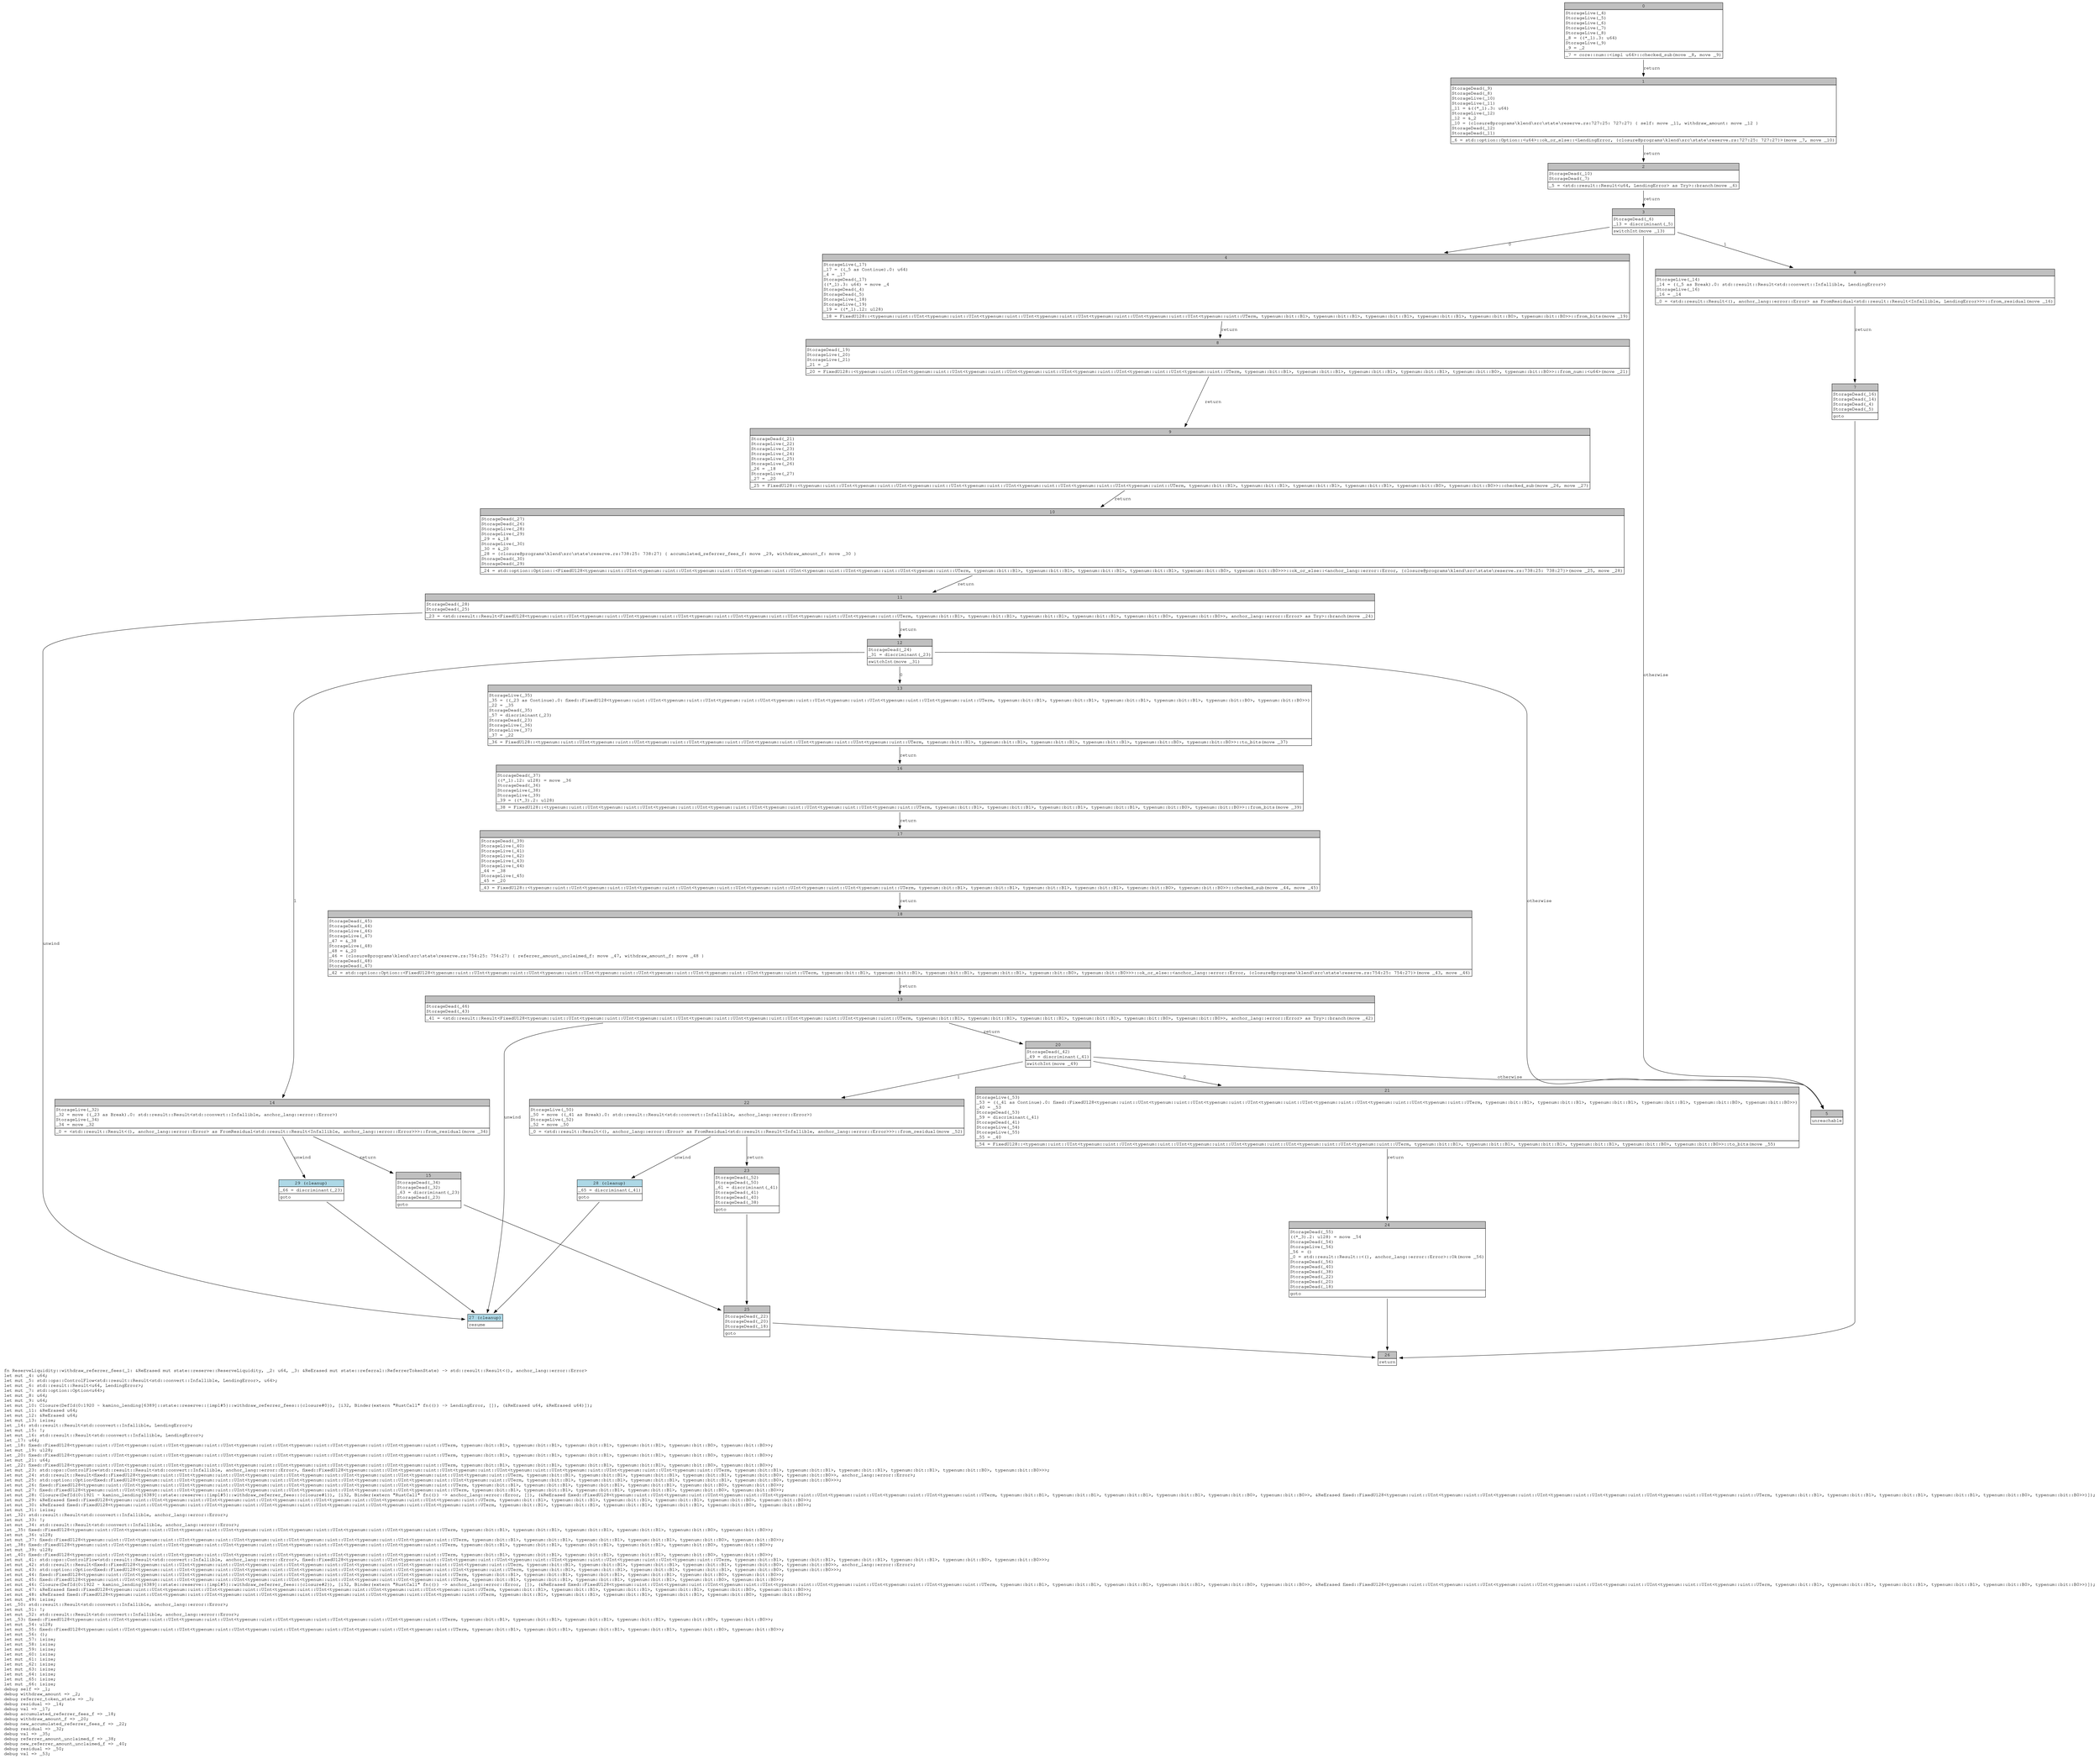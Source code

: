 digraph Mir_0_1919 {
    graph [fontname="Courier, monospace"];
    node [fontname="Courier, monospace"];
    edge [fontname="Courier, monospace"];
    label=<fn ReserveLiquidity::withdraw_referrer_fees(_1: &amp;ReErased mut state::reserve::ReserveLiquidity, _2: u64, _3: &amp;ReErased mut state::referral::ReferrerTokenState) -&gt; std::result::Result&lt;(), anchor_lang::error::Error&gt;<br align="left"/>let mut _4: u64;<br align="left"/>let mut _5: std::ops::ControlFlow&lt;std::result::Result&lt;std::convert::Infallible, LendingError&gt;, u64&gt;;<br align="left"/>let mut _6: std::result::Result&lt;u64, LendingError&gt;;<br align="left"/>let mut _7: std::option::Option&lt;u64&gt;;<br align="left"/>let mut _8: u64;<br align="left"/>let mut _9: u64;<br align="left"/>let mut _10: Closure(DefId(0:1920 ~ kamino_lending[6389]::state::reserve::{impl#5}::withdraw_referrer_fees::{closure#0}), [i32, Binder(extern &quot;RustCall&quot; fn(()) -&gt; LendingError, []), (&amp;ReErased u64, &amp;ReErased u64)]);<br align="left"/>let mut _11: &amp;ReErased u64;<br align="left"/>let mut _12: &amp;ReErased u64;<br align="left"/>let mut _13: isize;<br align="left"/>let _14: std::result::Result&lt;std::convert::Infallible, LendingError&gt;;<br align="left"/>let mut _15: !;<br align="left"/>let mut _16: std::result::Result&lt;std::convert::Infallible, LendingError&gt;;<br align="left"/>let _17: u64;<br align="left"/>let _18: fixed::FixedU128&lt;typenum::uint::UInt&lt;typenum::uint::UInt&lt;typenum::uint::UInt&lt;typenum::uint::UInt&lt;typenum::uint::UInt&lt;typenum::uint::UInt&lt;typenum::uint::UTerm, typenum::bit::B1&gt;, typenum::bit::B1&gt;, typenum::bit::B1&gt;, typenum::bit::B1&gt;, typenum::bit::B0&gt;, typenum::bit::B0&gt;&gt;;<br align="left"/>let mut _19: u128;<br align="left"/>let _20: fixed::FixedU128&lt;typenum::uint::UInt&lt;typenum::uint::UInt&lt;typenum::uint::UInt&lt;typenum::uint::UInt&lt;typenum::uint::UInt&lt;typenum::uint::UInt&lt;typenum::uint::UTerm, typenum::bit::B1&gt;, typenum::bit::B1&gt;, typenum::bit::B1&gt;, typenum::bit::B1&gt;, typenum::bit::B0&gt;, typenum::bit::B0&gt;&gt;;<br align="left"/>let mut _21: u64;<br align="left"/>let _22: fixed::FixedU128&lt;typenum::uint::UInt&lt;typenum::uint::UInt&lt;typenum::uint::UInt&lt;typenum::uint::UInt&lt;typenum::uint::UInt&lt;typenum::uint::UInt&lt;typenum::uint::UTerm, typenum::bit::B1&gt;, typenum::bit::B1&gt;, typenum::bit::B1&gt;, typenum::bit::B1&gt;, typenum::bit::B0&gt;, typenum::bit::B0&gt;&gt;;<br align="left"/>let mut _23: std::ops::ControlFlow&lt;std::result::Result&lt;std::convert::Infallible, anchor_lang::error::Error&gt;, fixed::FixedU128&lt;typenum::uint::UInt&lt;typenum::uint::UInt&lt;typenum::uint::UInt&lt;typenum::uint::UInt&lt;typenum::uint::UInt&lt;typenum::uint::UInt&lt;typenum::uint::UTerm, typenum::bit::B1&gt;, typenum::bit::B1&gt;, typenum::bit::B1&gt;, typenum::bit::B1&gt;, typenum::bit::B0&gt;, typenum::bit::B0&gt;&gt;&gt;;<br align="left"/>let mut _24: std::result::Result&lt;fixed::FixedU128&lt;typenum::uint::UInt&lt;typenum::uint::UInt&lt;typenum::uint::UInt&lt;typenum::uint::UInt&lt;typenum::uint::UInt&lt;typenum::uint::UInt&lt;typenum::uint::UTerm, typenum::bit::B1&gt;, typenum::bit::B1&gt;, typenum::bit::B1&gt;, typenum::bit::B1&gt;, typenum::bit::B0&gt;, typenum::bit::B0&gt;&gt;, anchor_lang::error::Error&gt;;<br align="left"/>let mut _25: std::option::Option&lt;fixed::FixedU128&lt;typenum::uint::UInt&lt;typenum::uint::UInt&lt;typenum::uint::UInt&lt;typenum::uint::UInt&lt;typenum::uint::UInt&lt;typenum::uint::UInt&lt;typenum::uint::UTerm, typenum::bit::B1&gt;, typenum::bit::B1&gt;, typenum::bit::B1&gt;, typenum::bit::B1&gt;, typenum::bit::B0&gt;, typenum::bit::B0&gt;&gt;&gt;;<br align="left"/>let mut _26: fixed::FixedU128&lt;typenum::uint::UInt&lt;typenum::uint::UInt&lt;typenum::uint::UInt&lt;typenum::uint::UInt&lt;typenum::uint::UInt&lt;typenum::uint::UInt&lt;typenum::uint::UTerm, typenum::bit::B1&gt;, typenum::bit::B1&gt;, typenum::bit::B1&gt;, typenum::bit::B1&gt;, typenum::bit::B0&gt;, typenum::bit::B0&gt;&gt;;<br align="left"/>let mut _27: fixed::FixedU128&lt;typenum::uint::UInt&lt;typenum::uint::UInt&lt;typenum::uint::UInt&lt;typenum::uint::UInt&lt;typenum::uint::UInt&lt;typenum::uint::UInt&lt;typenum::uint::UTerm, typenum::bit::B1&gt;, typenum::bit::B1&gt;, typenum::bit::B1&gt;, typenum::bit::B1&gt;, typenum::bit::B0&gt;, typenum::bit::B0&gt;&gt;;<br align="left"/>let mut _28: Closure(DefId(0:1921 ~ kamino_lending[6389]::state::reserve::{impl#5}::withdraw_referrer_fees::{closure#1}), [i32, Binder(extern &quot;RustCall&quot; fn(()) -&gt; anchor_lang::error::Error, []), (&amp;ReErased fixed::FixedU128&lt;typenum::uint::UInt&lt;typenum::uint::UInt&lt;typenum::uint::UInt&lt;typenum::uint::UInt&lt;typenum::uint::UInt&lt;typenum::uint::UInt&lt;typenum::uint::UTerm, typenum::bit::B1&gt;, typenum::bit::B1&gt;, typenum::bit::B1&gt;, typenum::bit::B1&gt;, typenum::bit::B0&gt;, typenum::bit::B0&gt;&gt;, &amp;ReErased fixed::FixedU128&lt;typenum::uint::UInt&lt;typenum::uint::UInt&lt;typenum::uint::UInt&lt;typenum::uint::UInt&lt;typenum::uint::UInt&lt;typenum::uint::UInt&lt;typenum::uint::UTerm, typenum::bit::B1&gt;, typenum::bit::B1&gt;, typenum::bit::B1&gt;, typenum::bit::B1&gt;, typenum::bit::B0&gt;, typenum::bit::B0&gt;&gt;)]);<br align="left"/>let mut _29: &amp;ReErased fixed::FixedU128&lt;typenum::uint::UInt&lt;typenum::uint::UInt&lt;typenum::uint::UInt&lt;typenum::uint::UInt&lt;typenum::uint::UInt&lt;typenum::uint::UInt&lt;typenum::uint::UTerm, typenum::bit::B1&gt;, typenum::bit::B1&gt;, typenum::bit::B1&gt;, typenum::bit::B1&gt;, typenum::bit::B0&gt;, typenum::bit::B0&gt;&gt;;<br align="left"/>let mut _30: &amp;ReErased fixed::FixedU128&lt;typenum::uint::UInt&lt;typenum::uint::UInt&lt;typenum::uint::UInt&lt;typenum::uint::UInt&lt;typenum::uint::UInt&lt;typenum::uint::UInt&lt;typenum::uint::UTerm, typenum::bit::B1&gt;, typenum::bit::B1&gt;, typenum::bit::B1&gt;, typenum::bit::B1&gt;, typenum::bit::B0&gt;, typenum::bit::B0&gt;&gt;;<br align="left"/>let mut _31: isize;<br align="left"/>let _32: std::result::Result&lt;std::convert::Infallible, anchor_lang::error::Error&gt;;<br align="left"/>let mut _33: !;<br align="left"/>let mut _34: std::result::Result&lt;std::convert::Infallible, anchor_lang::error::Error&gt;;<br align="left"/>let _35: fixed::FixedU128&lt;typenum::uint::UInt&lt;typenum::uint::UInt&lt;typenum::uint::UInt&lt;typenum::uint::UInt&lt;typenum::uint::UInt&lt;typenum::uint::UInt&lt;typenum::uint::UTerm, typenum::bit::B1&gt;, typenum::bit::B1&gt;, typenum::bit::B1&gt;, typenum::bit::B1&gt;, typenum::bit::B0&gt;, typenum::bit::B0&gt;&gt;;<br align="left"/>let mut _36: u128;<br align="left"/>let mut _37: fixed::FixedU128&lt;typenum::uint::UInt&lt;typenum::uint::UInt&lt;typenum::uint::UInt&lt;typenum::uint::UInt&lt;typenum::uint::UInt&lt;typenum::uint::UInt&lt;typenum::uint::UTerm, typenum::bit::B1&gt;, typenum::bit::B1&gt;, typenum::bit::B1&gt;, typenum::bit::B1&gt;, typenum::bit::B0&gt;, typenum::bit::B0&gt;&gt;;<br align="left"/>let _38: fixed::FixedU128&lt;typenum::uint::UInt&lt;typenum::uint::UInt&lt;typenum::uint::UInt&lt;typenum::uint::UInt&lt;typenum::uint::UInt&lt;typenum::uint::UInt&lt;typenum::uint::UTerm, typenum::bit::B1&gt;, typenum::bit::B1&gt;, typenum::bit::B1&gt;, typenum::bit::B1&gt;, typenum::bit::B0&gt;, typenum::bit::B0&gt;&gt;;<br align="left"/>let mut _39: u128;<br align="left"/>let _40: fixed::FixedU128&lt;typenum::uint::UInt&lt;typenum::uint::UInt&lt;typenum::uint::UInt&lt;typenum::uint::UInt&lt;typenum::uint::UInt&lt;typenum::uint::UInt&lt;typenum::uint::UTerm, typenum::bit::B1&gt;, typenum::bit::B1&gt;, typenum::bit::B1&gt;, typenum::bit::B1&gt;, typenum::bit::B0&gt;, typenum::bit::B0&gt;&gt;;<br align="left"/>let mut _41: std::ops::ControlFlow&lt;std::result::Result&lt;std::convert::Infallible, anchor_lang::error::Error&gt;, fixed::FixedU128&lt;typenum::uint::UInt&lt;typenum::uint::UInt&lt;typenum::uint::UInt&lt;typenum::uint::UInt&lt;typenum::uint::UInt&lt;typenum::uint::UInt&lt;typenum::uint::UTerm, typenum::bit::B1&gt;, typenum::bit::B1&gt;, typenum::bit::B1&gt;, typenum::bit::B1&gt;, typenum::bit::B0&gt;, typenum::bit::B0&gt;&gt;&gt;;<br align="left"/>let mut _42: std::result::Result&lt;fixed::FixedU128&lt;typenum::uint::UInt&lt;typenum::uint::UInt&lt;typenum::uint::UInt&lt;typenum::uint::UInt&lt;typenum::uint::UInt&lt;typenum::uint::UInt&lt;typenum::uint::UTerm, typenum::bit::B1&gt;, typenum::bit::B1&gt;, typenum::bit::B1&gt;, typenum::bit::B1&gt;, typenum::bit::B0&gt;, typenum::bit::B0&gt;&gt;, anchor_lang::error::Error&gt;;<br align="left"/>let mut _43: std::option::Option&lt;fixed::FixedU128&lt;typenum::uint::UInt&lt;typenum::uint::UInt&lt;typenum::uint::UInt&lt;typenum::uint::UInt&lt;typenum::uint::UInt&lt;typenum::uint::UInt&lt;typenum::uint::UTerm, typenum::bit::B1&gt;, typenum::bit::B1&gt;, typenum::bit::B1&gt;, typenum::bit::B1&gt;, typenum::bit::B0&gt;, typenum::bit::B0&gt;&gt;&gt;;<br align="left"/>let mut _44: fixed::FixedU128&lt;typenum::uint::UInt&lt;typenum::uint::UInt&lt;typenum::uint::UInt&lt;typenum::uint::UInt&lt;typenum::uint::UInt&lt;typenum::uint::UInt&lt;typenum::uint::UTerm, typenum::bit::B1&gt;, typenum::bit::B1&gt;, typenum::bit::B1&gt;, typenum::bit::B1&gt;, typenum::bit::B0&gt;, typenum::bit::B0&gt;&gt;;<br align="left"/>let mut _45: fixed::FixedU128&lt;typenum::uint::UInt&lt;typenum::uint::UInt&lt;typenum::uint::UInt&lt;typenum::uint::UInt&lt;typenum::uint::UInt&lt;typenum::uint::UInt&lt;typenum::uint::UTerm, typenum::bit::B1&gt;, typenum::bit::B1&gt;, typenum::bit::B1&gt;, typenum::bit::B1&gt;, typenum::bit::B0&gt;, typenum::bit::B0&gt;&gt;;<br align="left"/>let mut _46: Closure(DefId(0:1922 ~ kamino_lending[6389]::state::reserve::{impl#5}::withdraw_referrer_fees::{closure#2}), [i32, Binder(extern &quot;RustCall&quot; fn(()) -&gt; anchor_lang::error::Error, []), (&amp;ReErased fixed::FixedU128&lt;typenum::uint::UInt&lt;typenum::uint::UInt&lt;typenum::uint::UInt&lt;typenum::uint::UInt&lt;typenum::uint::UInt&lt;typenum::uint::UInt&lt;typenum::uint::UTerm, typenum::bit::B1&gt;, typenum::bit::B1&gt;, typenum::bit::B1&gt;, typenum::bit::B1&gt;, typenum::bit::B0&gt;, typenum::bit::B0&gt;&gt;, &amp;ReErased fixed::FixedU128&lt;typenum::uint::UInt&lt;typenum::uint::UInt&lt;typenum::uint::UInt&lt;typenum::uint::UInt&lt;typenum::uint::UInt&lt;typenum::uint::UInt&lt;typenum::uint::UTerm, typenum::bit::B1&gt;, typenum::bit::B1&gt;, typenum::bit::B1&gt;, typenum::bit::B1&gt;, typenum::bit::B0&gt;, typenum::bit::B0&gt;&gt;)]);<br align="left"/>let mut _47: &amp;ReErased fixed::FixedU128&lt;typenum::uint::UInt&lt;typenum::uint::UInt&lt;typenum::uint::UInt&lt;typenum::uint::UInt&lt;typenum::uint::UInt&lt;typenum::uint::UInt&lt;typenum::uint::UTerm, typenum::bit::B1&gt;, typenum::bit::B1&gt;, typenum::bit::B1&gt;, typenum::bit::B1&gt;, typenum::bit::B0&gt;, typenum::bit::B0&gt;&gt;;<br align="left"/>let mut _48: &amp;ReErased fixed::FixedU128&lt;typenum::uint::UInt&lt;typenum::uint::UInt&lt;typenum::uint::UInt&lt;typenum::uint::UInt&lt;typenum::uint::UInt&lt;typenum::uint::UInt&lt;typenum::uint::UTerm, typenum::bit::B1&gt;, typenum::bit::B1&gt;, typenum::bit::B1&gt;, typenum::bit::B1&gt;, typenum::bit::B0&gt;, typenum::bit::B0&gt;&gt;;<br align="left"/>let mut _49: isize;<br align="left"/>let _50: std::result::Result&lt;std::convert::Infallible, anchor_lang::error::Error&gt;;<br align="left"/>let mut _51: !;<br align="left"/>let mut _52: std::result::Result&lt;std::convert::Infallible, anchor_lang::error::Error&gt;;<br align="left"/>let _53: fixed::FixedU128&lt;typenum::uint::UInt&lt;typenum::uint::UInt&lt;typenum::uint::UInt&lt;typenum::uint::UInt&lt;typenum::uint::UInt&lt;typenum::uint::UInt&lt;typenum::uint::UTerm, typenum::bit::B1&gt;, typenum::bit::B1&gt;, typenum::bit::B1&gt;, typenum::bit::B1&gt;, typenum::bit::B0&gt;, typenum::bit::B0&gt;&gt;;<br align="left"/>let mut _54: u128;<br align="left"/>let mut _55: fixed::FixedU128&lt;typenum::uint::UInt&lt;typenum::uint::UInt&lt;typenum::uint::UInt&lt;typenum::uint::UInt&lt;typenum::uint::UInt&lt;typenum::uint::UInt&lt;typenum::uint::UTerm, typenum::bit::B1&gt;, typenum::bit::B1&gt;, typenum::bit::B1&gt;, typenum::bit::B1&gt;, typenum::bit::B0&gt;, typenum::bit::B0&gt;&gt;;<br align="left"/>let mut _56: ();<br align="left"/>let mut _57: isize;<br align="left"/>let mut _58: isize;<br align="left"/>let mut _59: isize;<br align="left"/>let mut _60: isize;<br align="left"/>let mut _61: isize;<br align="left"/>let mut _62: isize;<br align="left"/>let mut _63: isize;<br align="left"/>let mut _64: isize;<br align="left"/>let mut _65: isize;<br align="left"/>let mut _66: isize;<br align="left"/>debug self =&gt; _1;<br align="left"/>debug withdraw_amount =&gt; _2;<br align="left"/>debug referrer_token_state =&gt; _3;<br align="left"/>debug residual =&gt; _14;<br align="left"/>debug val =&gt; _17;<br align="left"/>debug accumulated_referrer_fees_f =&gt; _18;<br align="left"/>debug withdraw_amount_f =&gt; _20;<br align="left"/>debug new_accumulated_referrer_fees_f =&gt; _22;<br align="left"/>debug residual =&gt; _32;<br align="left"/>debug val =&gt; _35;<br align="left"/>debug referrer_amount_unclaimed_f =&gt; _38;<br align="left"/>debug new_referrer_amount_unclaimed_f =&gt; _40;<br align="left"/>debug residual =&gt; _50;<br align="left"/>debug val =&gt; _53;<br align="left"/>>;
    bb0__0_1919 [shape="none", label=<<table border="0" cellborder="1" cellspacing="0"><tr><td bgcolor="gray" align="center" colspan="1">0</td></tr><tr><td align="left" balign="left">StorageLive(_4)<br/>StorageLive(_5)<br/>StorageLive(_6)<br/>StorageLive(_7)<br/>StorageLive(_8)<br/>_8 = ((*_1).3: u64)<br/>StorageLive(_9)<br/>_9 = _2<br/></td></tr><tr><td align="left">_7 = core::num::&lt;impl u64&gt;::checked_sub(move _8, move _9)</td></tr></table>>];
    bb1__0_1919 [shape="none", label=<<table border="0" cellborder="1" cellspacing="0"><tr><td bgcolor="gray" align="center" colspan="1">1</td></tr><tr><td align="left" balign="left">StorageDead(_9)<br/>StorageDead(_8)<br/>StorageLive(_10)<br/>StorageLive(_11)<br/>_11 = &amp;((*_1).3: u64)<br/>StorageLive(_12)<br/>_12 = &amp;_2<br/>_10 = {closure@programs\klend\src\state\reserve.rs:727:25: 727:27} { self: move _11, withdraw_amount: move _12 }<br/>StorageDead(_12)<br/>StorageDead(_11)<br/></td></tr><tr><td align="left">_6 = std::option::Option::&lt;u64&gt;::ok_or_else::&lt;LendingError, {closure@programs\klend\src\state\reserve.rs:727:25: 727:27}&gt;(move _7, move _10)</td></tr></table>>];
    bb2__0_1919 [shape="none", label=<<table border="0" cellborder="1" cellspacing="0"><tr><td bgcolor="gray" align="center" colspan="1">2</td></tr><tr><td align="left" balign="left">StorageDead(_10)<br/>StorageDead(_7)<br/></td></tr><tr><td align="left">_5 = &lt;std::result::Result&lt;u64, LendingError&gt; as Try&gt;::branch(move _6)</td></tr></table>>];
    bb3__0_1919 [shape="none", label=<<table border="0" cellborder="1" cellspacing="0"><tr><td bgcolor="gray" align="center" colspan="1">3</td></tr><tr><td align="left" balign="left">StorageDead(_6)<br/>_13 = discriminant(_5)<br/></td></tr><tr><td align="left">switchInt(move _13)</td></tr></table>>];
    bb4__0_1919 [shape="none", label=<<table border="0" cellborder="1" cellspacing="0"><tr><td bgcolor="gray" align="center" colspan="1">4</td></tr><tr><td align="left" balign="left">StorageLive(_17)<br/>_17 = ((_5 as Continue).0: u64)<br/>_4 = _17<br/>StorageDead(_17)<br/>((*_1).3: u64) = move _4<br/>StorageDead(_4)<br/>StorageDead(_5)<br/>StorageLive(_18)<br/>StorageLive(_19)<br/>_19 = ((*_1).12: u128)<br/></td></tr><tr><td align="left">_18 = FixedU128::&lt;typenum::uint::UInt&lt;typenum::uint::UInt&lt;typenum::uint::UInt&lt;typenum::uint::UInt&lt;typenum::uint::UInt&lt;typenum::uint::UInt&lt;typenum::uint::UTerm, typenum::bit::B1&gt;, typenum::bit::B1&gt;, typenum::bit::B1&gt;, typenum::bit::B1&gt;, typenum::bit::B0&gt;, typenum::bit::B0&gt;&gt;::from_bits(move _19)</td></tr></table>>];
    bb5__0_1919 [shape="none", label=<<table border="0" cellborder="1" cellspacing="0"><tr><td bgcolor="gray" align="center" colspan="1">5</td></tr><tr><td align="left">unreachable</td></tr></table>>];
    bb6__0_1919 [shape="none", label=<<table border="0" cellborder="1" cellspacing="0"><tr><td bgcolor="gray" align="center" colspan="1">6</td></tr><tr><td align="left" balign="left">StorageLive(_14)<br/>_14 = ((_5 as Break).0: std::result::Result&lt;std::convert::Infallible, LendingError&gt;)<br/>StorageLive(_16)<br/>_16 = _14<br/></td></tr><tr><td align="left">_0 = &lt;std::result::Result&lt;(), anchor_lang::error::Error&gt; as FromResidual&lt;std::result::Result&lt;Infallible, LendingError&gt;&gt;&gt;::from_residual(move _16)</td></tr></table>>];
    bb7__0_1919 [shape="none", label=<<table border="0" cellborder="1" cellspacing="0"><tr><td bgcolor="gray" align="center" colspan="1">7</td></tr><tr><td align="left" balign="left">StorageDead(_16)<br/>StorageDead(_14)<br/>StorageDead(_4)<br/>StorageDead(_5)<br/></td></tr><tr><td align="left">goto</td></tr></table>>];
    bb8__0_1919 [shape="none", label=<<table border="0" cellborder="1" cellspacing="0"><tr><td bgcolor="gray" align="center" colspan="1">8</td></tr><tr><td align="left" balign="left">StorageDead(_19)<br/>StorageLive(_20)<br/>StorageLive(_21)<br/>_21 = _2<br/></td></tr><tr><td align="left">_20 = FixedU128::&lt;typenum::uint::UInt&lt;typenum::uint::UInt&lt;typenum::uint::UInt&lt;typenum::uint::UInt&lt;typenum::uint::UInt&lt;typenum::uint::UInt&lt;typenum::uint::UTerm, typenum::bit::B1&gt;, typenum::bit::B1&gt;, typenum::bit::B1&gt;, typenum::bit::B1&gt;, typenum::bit::B0&gt;, typenum::bit::B0&gt;&gt;::from_num::&lt;u64&gt;(move _21)</td></tr></table>>];
    bb9__0_1919 [shape="none", label=<<table border="0" cellborder="1" cellspacing="0"><tr><td bgcolor="gray" align="center" colspan="1">9</td></tr><tr><td align="left" balign="left">StorageDead(_21)<br/>StorageLive(_22)<br/>StorageLive(_23)<br/>StorageLive(_24)<br/>StorageLive(_25)<br/>StorageLive(_26)<br/>_26 = _18<br/>StorageLive(_27)<br/>_27 = _20<br/></td></tr><tr><td align="left">_25 = FixedU128::&lt;typenum::uint::UInt&lt;typenum::uint::UInt&lt;typenum::uint::UInt&lt;typenum::uint::UInt&lt;typenum::uint::UInt&lt;typenum::uint::UInt&lt;typenum::uint::UTerm, typenum::bit::B1&gt;, typenum::bit::B1&gt;, typenum::bit::B1&gt;, typenum::bit::B1&gt;, typenum::bit::B0&gt;, typenum::bit::B0&gt;&gt;::checked_sub(move _26, move _27)</td></tr></table>>];
    bb10__0_1919 [shape="none", label=<<table border="0" cellborder="1" cellspacing="0"><tr><td bgcolor="gray" align="center" colspan="1">10</td></tr><tr><td align="left" balign="left">StorageDead(_27)<br/>StorageDead(_26)<br/>StorageLive(_28)<br/>StorageLive(_29)<br/>_29 = &amp;_18<br/>StorageLive(_30)<br/>_30 = &amp;_20<br/>_28 = {closure@programs\klend\src\state\reserve.rs:738:25: 738:27} { accumulated_referrer_fees_f: move _29, withdraw_amount_f: move _30 }<br/>StorageDead(_30)<br/>StorageDead(_29)<br/></td></tr><tr><td align="left">_24 = std::option::Option::&lt;FixedU128&lt;typenum::uint::UInt&lt;typenum::uint::UInt&lt;typenum::uint::UInt&lt;typenum::uint::UInt&lt;typenum::uint::UInt&lt;typenum::uint::UInt&lt;typenum::uint::UTerm, typenum::bit::B1&gt;, typenum::bit::B1&gt;, typenum::bit::B1&gt;, typenum::bit::B1&gt;, typenum::bit::B0&gt;, typenum::bit::B0&gt;&gt;&gt;::ok_or_else::&lt;anchor_lang::error::Error, {closure@programs\klend\src\state\reserve.rs:738:25: 738:27}&gt;(move _25, move _28)</td></tr></table>>];
    bb11__0_1919 [shape="none", label=<<table border="0" cellborder="1" cellspacing="0"><tr><td bgcolor="gray" align="center" colspan="1">11</td></tr><tr><td align="left" balign="left">StorageDead(_28)<br/>StorageDead(_25)<br/></td></tr><tr><td align="left">_23 = &lt;std::result::Result&lt;FixedU128&lt;typenum::uint::UInt&lt;typenum::uint::UInt&lt;typenum::uint::UInt&lt;typenum::uint::UInt&lt;typenum::uint::UInt&lt;typenum::uint::UInt&lt;typenum::uint::UTerm, typenum::bit::B1&gt;, typenum::bit::B1&gt;, typenum::bit::B1&gt;, typenum::bit::B1&gt;, typenum::bit::B0&gt;, typenum::bit::B0&gt;&gt;, anchor_lang::error::Error&gt; as Try&gt;::branch(move _24)</td></tr></table>>];
    bb12__0_1919 [shape="none", label=<<table border="0" cellborder="1" cellspacing="0"><tr><td bgcolor="gray" align="center" colspan="1">12</td></tr><tr><td align="left" balign="left">StorageDead(_24)<br/>_31 = discriminant(_23)<br/></td></tr><tr><td align="left">switchInt(move _31)</td></tr></table>>];
    bb13__0_1919 [shape="none", label=<<table border="0" cellborder="1" cellspacing="0"><tr><td bgcolor="gray" align="center" colspan="1">13</td></tr><tr><td align="left" balign="left">StorageLive(_35)<br/>_35 = ((_23 as Continue).0: fixed::FixedU128&lt;typenum::uint::UInt&lt;typenum::uint::UInt&lt;typenum::uint::UInt&lt;typenum::uint::UInt&lt;typenum::uint::UInt&lt;typenum::uint::UInt&lt;typenum::uint::UTerm, typenum::bit::B1&gt;, typenum::bit::B1&gt;, typenum::bit::B1&gt;, typenum::bit::B1&gt;, typenum::bit::B0&gt;, typenum::bit::B0&gt;&gt;)<br/>_22 = _35<br/>StorageDead(_35)<br/>_57 = discriminant(_23)<br/>StorageDead(_23)<br/>StorageLive(_36)<br/>StorageLive(_37)<br/>_37 = _22<br/></td></tr><tr><td align="left">_36 = FixedU128::&lt;typenum::uint::UInt&lt;typenum::uint::UInt&lt;typenum::uint::UInt&lt;typenum::uint::UInt&lt;typenum::uint::UInt&lt;typenum::uint::UInt&lt;typenum::uint::UTerm, typenum::bit::B1&gt;, typenum::bit::B1&gt;, typenum::bit::B1&gt;, typenum::bit::B1&gt;, typenum::bit::B0&gt;, typenum::bit::B0&gt;&gt;::to_bits(move _37)</td></tr></table>>];
    bb14__0_1919 [shape="none", label=<<table border="0" cellborder="1" cellspacing="0"><tr><td bgcolor="gray" align="center" colspan="1">14</td></tr><tr><td align="left" balign="left">StorageLive(_32)<br/>_32 = move ((_23 as Break).0: std::result::Result&lt;std::convert::Infallible, anchor_lang::error::Error&gt;)<br/>StorageLive(_34)<br/>_34 = move _32<br/></td></tr><tr><td align="left">_0 = &lt;std::result::Result&lt;(), anchor_lang::error::Error&gt; as FromResidual&lt;std::result::Result&lt;Infallible, anchor_lang::error::Error&gt;&gt;&gt;::from_residual(move _34)</td></tr></table>>];
    bb15__0_1919 [shape="none", label=<<table border="0" cellborder="1" cellspacing="0"><tr><td bgcolor="gray" align="center" colspan="1">15</td></tr><tr><td align="left" balign="left">StorageDead(_34)<br/>StorageDead(_32)<br/>_63 = discriminant(_23)<br/>StorageDead(_23)<br/></td></tr><tr><td align="left">goto</td></tr></table>>];
    bb16__0_1919 [shape="none", label=<<table border="0" cellborder="1" cellspacing="0"><tr><td bgcolor="gray" align="center" colspan="1">16</td></tr><tr><td align="left" balign="left">StorageDead(_37)<br/>((*_1).12: u128) = move _36<br/>StorageDead(_36)<br/>StorageLive(_38)<br/>StorageLive(_39)<br/>_39 = ((*_3).2: u128)<br/></td></tr><tr><td align="left">_38 = FixedU128::&lt;typenum::uint::UInt&lt;typenum::uint::UInt&lt;typenum::uint::UInt&lt;typenum::uint::UInt&lt;typenum::uint::UInt&lt;typenum::uint::UInt&lt;typenum::uint::UTerm, typenum::bit::B1&gt;, typenum::bit::B1&gt;, typenum::bit::B1&gt;, typenum::bit::B1&gt;, typenum::bit::B0&gt;, typenum::bit::B0&gt;&gt;::from_bits(move _39)</td></tr></table>>];
    bb17__0_1919 [shape="none", label=<<table border="0" cellborder="1" cellspacing="0"><tr><td bgcolor="gray" align="center" colspan="1">17</td></tr><tr><td align="left" balign="left">StorageDead(_39)<br/>StorageLive(_40)<br/>StorageLive(_41)<br/>StorageLive(_42)<br/>StorageLive(_43)<br/>StorageLive(_44)<br/>_44 = _38<br/>StorageLive(_45)<br/>_45 = _20<br/></td></tr><tr><td align="left">_43 = FixedU128::&lt;typenum::uint::UInt&lt;typenum::uint::UInt&lt;typenum::uint::UInt&lt;typenum::uint::UInt&lt;typenum::uint::UInt&lt;typenum::uint::UInt&lt;typenum::uint::UTerm, typenum::bit::B1&gt;, typenum::bit::B1&gt;, typenum::bit::B1&gt;, typenum::bit::B1&gt;, typenum::bit::B0&gt;, typenum::bit::B0&gt;&gt;::checked_sub(move _44, move _45)</td></tr></table>>];
    bb18__0_1919 [shape="none", label=<<table border="0" cellborder="1" cellspacing="0"><tr><td bgcolor="gray" align="center" colspan="1">18</td></tr><tr><td align="left" balign="left">StorageDead(_45)<br/>StorageDead(_44)<br/>StorageLive(_46)<br/>StorageLive(_47)<br/>_47 = &amp;_38<br/>StorageLive(_48)<br/>_48 = &amp;_20<br/>_46 = {closure@programs\klend\src\state\reserve.rs:754:25: 754:27} { referrer_amount_unclaimed_f: move _47, withdraw_amount_f: move _48 }<br/>StorageDead(_48)<br/>StorageDead(_47)<br/></td></tr><tr><td align="left">_42 = std::option::Option::&lt;FixedU128&lt;typenum::uint::UInt&lt;typenum::uint::UInt&lt;typenum::uint::UInt&lt;typenum::uint::UInt&lt;typenum::uint::UInt&lt;typenum::uint::UInt&lt;typenum::uint::UTerm, typenum::bit::B1&gt;, typenum::bit::B1&gt;, typenum::bit::B1&gt;, typenum::bit::B1&gt;, typenum::bit::B0&gt;, typenum::bit::B0&gt;&gt;&gt;::ok_or_else::&lt;anchor_lang::error::Error, {closure@programs\klend\src\state\reserve.rs:754:25: 754:27}&gt;(move _43, move _46)</td></tr></table>>];
    bb19__0_1919 [shape="none", label=<<table border="0" cellborder="1" cellspacing="0"><tr><td bgcolor="gray" align="center" colspan="1">19</td></tr><tr><td align="left" balign="left">StorageDead(_46)<br/>StorageDead(_43)<br/></td></tr><tr><td align="left">_41 = &lt;std::result::Result&lt;FixedU128&lt;typenum::uint::UInt&lt;typenum::uint::UInt&lt;typenum::uint::UInt&lt;typenum::uint::UInt&lt;typenum::uint::UInt&lt;typenum::uint::UInt&lt;typenum::uint::UTerm, typenum::bit::B1&gt;, typenum::bit::B1&gt;, typenum::bit::B1&gt;, typenum::bit::B1&gt;, typenum::bit::B0&gt;, typenum::bit::B0&gt;&gt;, anchor_lang::error::Error&gt; as Try&gt;::branch(move _42)</td></tr></table>>];
    bb20__0_1919 [shape="none", label=<<table border="0" cellborder="1" cellspacing="0"><tr><td bgcolor="gray" align="center" colspan="1">20</td></tr><tr><td align="left" balign="left">StorageDead(_42)<br/>_49 = discriminant(_41)<br/></td></tr><tr><td align="left">switchInt(move _49)</td></tr></table>>];
    bb21__0_1919 [shape="none", label=<<table border="0" cellborder="1" cellspacing="0"><tr><td bgcolor="gray" align="center" colspan="1">21</td></tr><tr><td align="left" balign="left">StorageLive(_53)<br/>_53 = ((_41 as Continue).0: fixed::FixedU128&lt;typenum::uint::UInt&lt;typenum::uint::UInt&lt;typenum::uint::UInt&lt;typenum::uint::UInt&lt;typenum::uint::UInt&lt;typenum::uint::UInt&lt;typenum::uint::UTerm, typenum::bit::B1&gt;, typenum::bit::B1&gt;, typenum::bit::B1&gt;, typenum::bit::B1&gt;, typenum::bit::B0&gt;, typenum::bit::B0&gt;&gt;)<br/>_40 = _53<br/>StorageDead(_53)<br/>_59 = discriminant(_41)<br/>StorageDead(_41)<br/>StorageLive(_54)<br/>StorageLive(_55)<br/>_55 = _40<br/></td></tr><tr><td align="left">_54 = FixedU128::&lt;typenum::uint::UInt&lt;typenum::uint::UInt&lt;typenum::uint::UInt&lt;typenum::uint::UInt&lt;typenum::uint::UInt&lt;typenum::uint::UInt&lt;typenum::uint::UTerm, typenum::bit::B1&gt;, typenum::bit::B1&gt;, typenum::bit::B1&gt;, typenum::bit::B1&gt;, typenum::bit::B0&gt;, typenum::bit::B0&gt;&gt;::to_bits(move _55)</td></tr></table>>];
    bb22__0_1919 [shape="none", label=<<table border="0" cellborder="1" cellspacing="0"><tr><td bgcolor="gray" align="center" colspan="1">22</td></tr><tr><td align="left" balign="left">StorageLive(_50)<br/>_50 = move ((_41 as Break).0: std::result::Result&lt;std::convert::Infallible, anchor_lang::error::Error&gt;)<br/>StorageLive(_52)<br/>_52 = move _50<br/></td></tr><tr><td align="left">_0 = &lt;std::result::Result&lt;(), anchor_lang::error::Error&gt; as FromResidual&lt;std::result::Result&lt;Infallible, anchor_lang::error::Error&gt;&gt;&gt;::from_residual(move _52)</td></tr></table>>];
    bb23__0_1919 [shape="none", label=<<table border="0" cellborder="1" cellspacing="0"><tr><td bgcolor="gray" align="center" colspan="1">23</td></tr><tr><td align="left" balign="left">StorageDead(_52)<br/>StorageDead(_50)<br/>_61 = discriminant(_41)<br/>StorageDead(_41)<br/>StorageDead(_40)<br/>StorageDead(_38)<br/></td></tr><tr><td align="left">goto</td></tr></table>>];
    bb24__0_1919 [shape="none", label=<<table border="0" cellborder="1" cellspacing="0"><tr><td bgcolor="gray" align="center" colspan="1">24</td></tr><tr><td align="left" balign="left">StorageDead(_55)<br/>((*_3).2: u128) = move _54<br/>StorageDead(_54)<br/>StorageLive(_56)<br/>_56 = ()<br/>_0 = std::result::Result::&lt;(), anchor_lang::error::Error&gt;::Ok(move _56)<br/>StorageDead(_56)<br/>StorageDead(_40)<br/>StorageDead(_38)<br/>StorageDead(_22)<br/>StorageDead(_20)<br/>StorageDead(_18)<br/></td></tr><tr><td align="left">goto</td></tr></table>>];
    bb25__0_1919 [shape="none", label=<<table border="0" cellborder="1" cellspacing="0"><tr><td bgcolor="gray" align="center" colspan="1">25</td></tr><tr><td align="left" balign="left">StorageDead(_22)<br/>StorageDead(_20)<br/>StorageDead(_18)<br/></td></tr><tr><td align="left">goto</td></tr></table>>];
    bb26__0_1919 [shape="none", label=<<table border="0" cellborder="1" cellspacing="0"><tr><td bgcolor="gray" align="center" colspan="1">26</td></tr><tr><td align="left">return</td></tr></table>>];
    bb27__0_1919 [shape="none", label=<<table border="0" cellborder="1" cellspacing="0"><tr><td bgcolor="lightblue" align="center" colspan="1">27 (cleanup)</td></tr><tr><td align="left">resume</td></tr></table>>];
    bb28__0_1919 [shape="none", label=<<table border="0" cellborder="1" cellspacing="0"><tr><td bgcolor="lightblue" align="center" colspan="1">28 (cleanup)</td></tr><tr><td align="left" balign="left">_65 = discriminant(_41)<br/></td></tr><tr><td align="left">goto</td></tr></table>>];
    bb29__0_1919 [shape="none", label=<<table border="0" cellborder="1" cellspacing="0"><tr><td bgcolor="lightblue" align="center" colspan="1">29 (cleanup)</td></tr><tr><td align="left" balign="left">_66 = discriminant(_23)<br/></td></tr><tr><td align="left">goto</td></tr></table>>];
    bb0__0_1919 -> bb1__0_1919 [label="return"];
    bb1__0_1919 -> bb2__0_1919 [label="return"];
    bb2__0_1919 -> bb3__0_1919 [label="return"];
    bb3__0_1919 -> bb4__0_1919 [label="0"];
    bb3__0_1919 -> bb6__0_1919 [label="1"];
    bb3__0_1919 -> bb5__0_1919 [label="otherwise"];
    bb4__0_1919 -> bb8__0_1919 [label="return"];
    bb6__0_1919 -> bb7__0_1919 [label="return"];
    bb7__0_1919 -> bb26__0_1919 [label=""];
    bb8__0_1919 -> bb9__0_1919 [label="return"];
    bb9__0_1919 -> bb10__0_1919 [label="return"];
    bb10__0_1919 -> bb11__0_1919 [label="return"];
    bb11__0_1919 -> bb12__0_1919 [label="return"];
    bb11__0_1919 -> bb27__0_1919 [label="unwind"];
    bb12__0_1919 -> bb13__0_1919 [label="0"];
    bb12__0_1919 -> bb14__0_1919 [label="1"];
    bb12__0_1919 -> bb5__0_1919 [label="otherwise"];
    bb13__0_1919 -> bb16__0_1919 [label="return"];
    bb14__0_1919 -> bb15__0_1919 [label="return"];
    bb14__0_1919 -> bb29__0_1919 [label="unwind"];
    bb15__0_1919 -> bb25__0_1919 [label=""];
    bb16__0_1919 -> bb17__0_1919 [label="return"];
    bb17__0_1919 -> bb18__0_1919 [label="return"];
    bb18__0_1919 -> bb19__0_1919 [label="return"];
    bb19__0_1919 -> bb20__0_1919 [label="return"];
    bb19__0_1919 -> bb27__0_1919 [label="unwind"];
    bb20__0_1919 -> bb21__0_1919 [label="0"];
    bb20__0_1919 -> bb22__0_1919 [label="1"];
    bb20__0_1919 -> bb5__0_1919 [label="otherwise"];
    bb21__0_1919 -> bb24__0_1919 [label="return"];
    bb22__0_1919 -> bb23__0_1919 [label="return"];
    bb22__0_1919 -> bb28__0_1919 [label="unwind"];
    bb23__0_1919 -> bb25__0_1919 [label=""];
    bb24__0_1919 -> bb26__0_1919 [label=""];
    bb25__0_1919 -> bb26__0_1919 [label=""];
    bb28__0_1919 -> bb27__0_1919 [label=""];
    bb29__0_1919 -> bb27__0_1919 [label=""];
}

